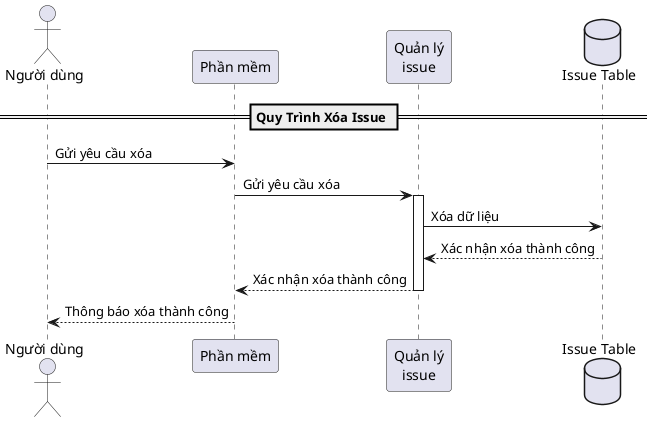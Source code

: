 @startuml
actor "Người dùng" as nd
participant "Phần mềm" as pm
participant "Quản lý\nissue" as qlrl
database "Issue Table" as dbr

== Quy Trình Xóa Issue ==
nd -> pm : Gửi yêu cầu xóa
pm -> qlrl : Gửi yêu cầu xóa
activate qlrl
qlrl -> dbr : Xóa dữ liệu
dbr --> qlrl : Xác nhận xóa thành công
qlrl --> pm : Xác nhận xóa thành công
deactivate qlrl
pm --> nd : Thông báo xóa thành công
@enduml